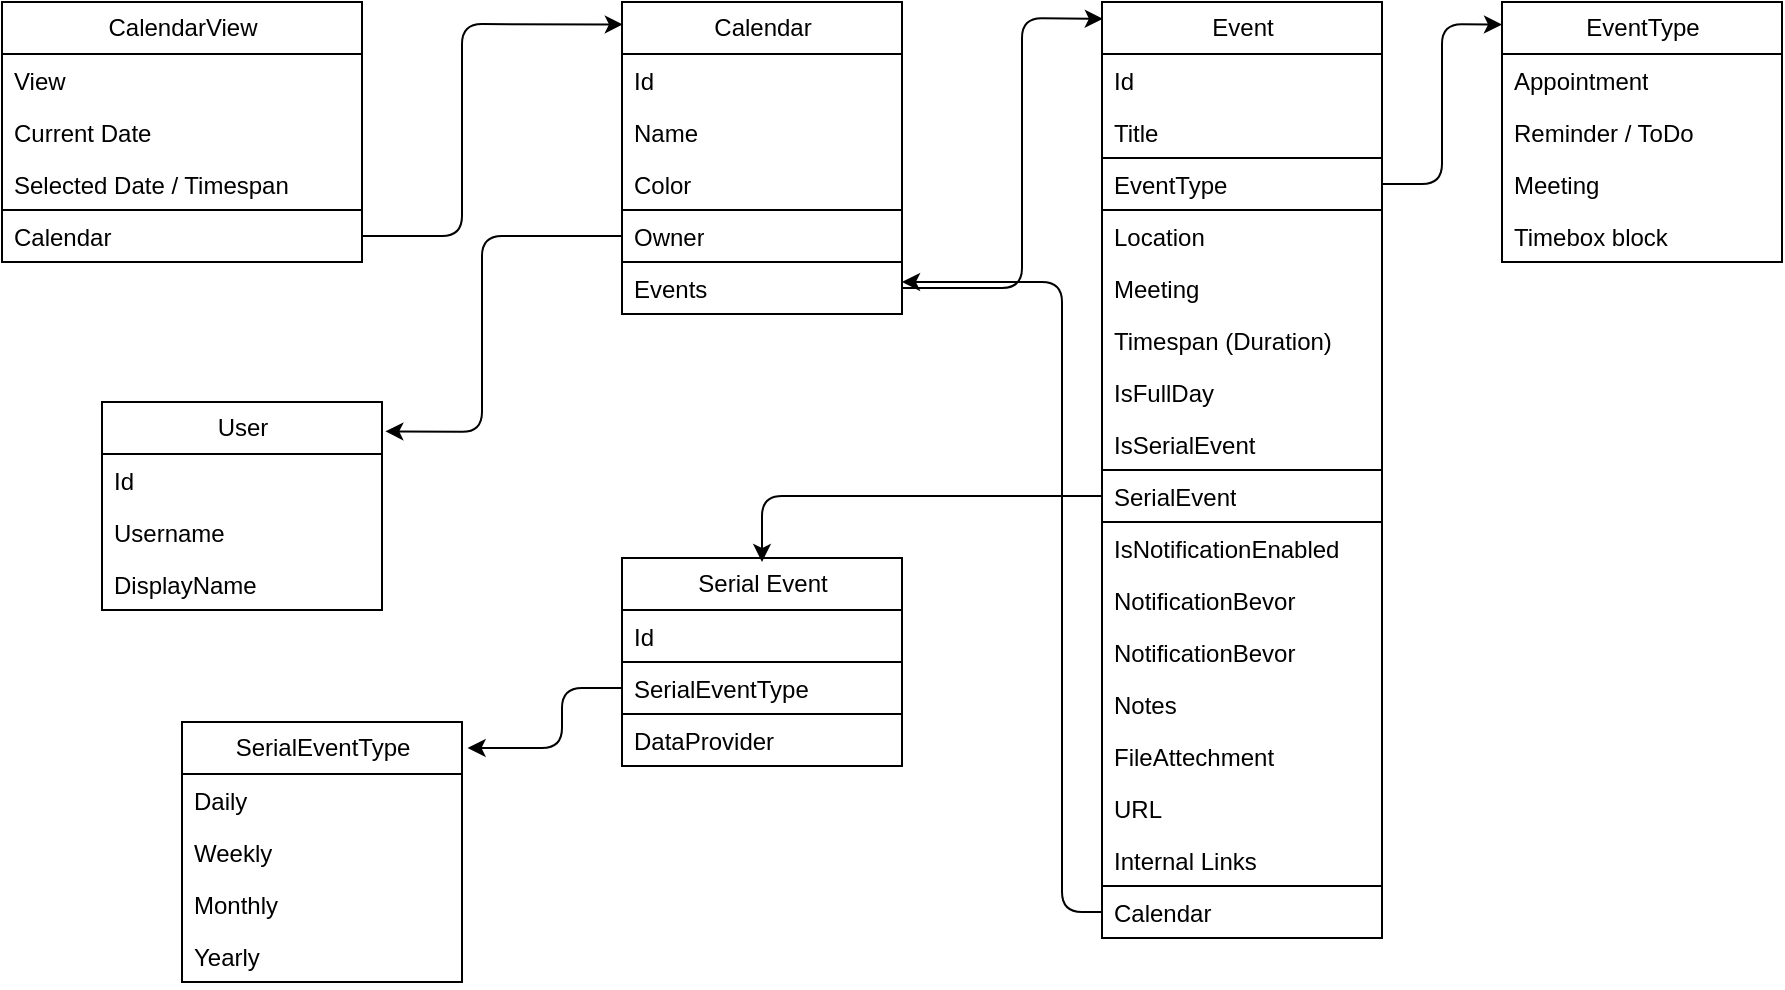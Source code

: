 <mxfile>
    <diagram id="FnSp91QOuQn2dM1qvm7F" name="Page-1">
        <mxGraphModel dx="1059" dy="607" grid="1" gridSize="10" guides="1" tooltips="1" connect="1" arrows="1" fold="1" page="0" pageScale="1" pageWidth="827" pageHeight="1169" math="0" shadow="0">
            <root>
                <mxCell id="0"/>
                <mxCell id="1" parent="0"/>
                <mxCell id="2" value="CalendarView" style="swimlane;fontStyle=0;childLayout=stackLayout;horizontal=1;startSize=26;fillColor=none;horizontalStack=0;resizeParent=1;resizeParentMax=0;resizeLast=0;collapsible=1;marginBottom=0;html=1;" parent="1" vertex="1">
                    <mxGeometry x="250" y="280" width="180" height="130" as="geometry"/>
                </mxCell>
                <mxCell id="3" value="View" style="text;strokeColor=none;fillColor=none;align=left;verticalAlign=top;spacingLeft=4;spacingRight=4;overflow=hidden;rotatable=0;points=[[0,0.5],[1,0.5]];portConstraint=eastwest;whiteSpace=wrap;html=1;" parent="2" vertex="1">
                    <mxGeometry y="26" width="180" height="26" as="geometry"/>
                </mxCell>
                <mxCell id="4" value="Current Date&lt;br&gt;" style="text;strokeColor=none;fillColor=none;align=left;verticalAlign=top;spacingLeft=4;spacingRight=4;overflow=hidden;rotatable=0;points=[[0,0.5],[1,0.5]];portConstraint=eastwest;whiteSpace=wrap;html=1;" parent="2" vertex="1">
                    <mxGeometry y="52" width="180" height="26" as="geometry"/>
                </mxCell>
                <mxCell id="5" value="Selected Date / Timespan" style="text;strokeColor=none;fillColor=none;align=left;verticalAlign=top;spacingLeft=4;spacingRight=4;overflow=hidden;rotatable=0;points=[[0,0.5],[1,0.5]];portConstraint=eastwest;whiteSpace=wrap;html=1;" parent="2" vertex="1">
                    <mxGeometry y="78" width="180" height="26" as="geometry"/>
                </mxCell>
                <mxCell id="6" value="Calendar" style="text;strokeColor=default;fillColor=none;align=left;verticalAlign=top;spacingLeft=4;spacingRight=4;overflow=hidden;rotatable=0;points=[[0,0.5],[1,0.5]];portConstraint=eastwest;whiteSpace=wrap;html=1;" parent="2" vertex="1">
                    <mxGeometry y="104" width="180" height="26" as="geometry"/>
                </mxCell>
                <mxCell id="8" value="Calendar" style="swimlane;fontStyle=0;childLayout=stackLayout;horizontal=1;startSize=26;fillColor=none;horizontalStack=0;resizeParent=1;resizeParentMax=0;resizeLast=0;collapsible=1;marginBottom=0;html=1;" parent="1" vertex="1">
                    <mxGeometry x="560" y="280" width="140" height="156" as="geometry"/>
                </mxCell>
                <mxCell id="9" value="Id" style="text;strokeColor=none;fillColor=none;align=left;verticalAlign=top;spacingLeft=4;spacingRight=4;overflow=hidden;rotatable=0;points=[[0,0.5],[1,0.5]];portConstraint=eastwest;whiteSpace=wrap;html=1;" parent="8" vertex="1">
                    <mxGeometry y="26" width="140" height="26" as="geometry"/>
                </mxCell>
                <mxCell id="10" value="Name" style="text;strokeColor=none;fillColor=none;align=left;verticalAlign=top;spacingLeft=4;spacingRight=4;overflow=hidden;rotatable=0;points=[[0,0.5],[1,0.5]];portConstraint=eastwest;whiteSpace=wrap;html=1;" parent="8" vertex="1">
                    <mxGeometry y="52" width="140" height="26" as="geometry"/>
                </mxCell>
                <mxCell id="11" value="Color" style="text;strokeColor=none;fillColor=none;align=left;verticalAlign=top;spacingLeft=4;spacingRight=4;overflow=hidden;rotatable=0;points=[[0,0.5],[1,0.5]];portConstraint=eastwest;whiteSpace=wrap;html=1;" parent="8" vertex="1">
                    <mxGeometry y="78" width="140" height="26" as="geometry"/>
                </mxCell>
                <mxCell id="13" value="Owner" style="text;strokeColor=default;fillColor=none;align=left;verticalAlign=top;spacingLeft=4;spacingRight=4;overflow=hidden;rotatable=0;points=[[0,0.5],[1,0.5]];portConstraint=eastwest;whiteSpace=wrap;html=1;" parent="8" vertex="1">
                    <mxGeometry y="104" width="140" height="26" as="geometry"/>
                </mxCell>
                <mxCell id="14" value="Events" style="text;strokeColor=default;fillColor=none;align=left;verticalAlign=top;spacingLeft=4;spacingRight=4;overflow=hidden;rotatable=0;points=[[0,0.5],[1,0.5]];portConstraint=eastwest;whiteSpace=wrap;html=1;" parent="8" vertex="1">
                    <mxGeometry y="130" width="140" height="26" as="geometry"/>
                </mxCell>
                <mxCell id="12" style="edgeStyle=none;html=1;entryX=0.003;entryY=0.072;entryDx=0;entryDy=0;entryPerimeter=0;exitX=1;exitY=0.5;exitDx=0;exitDy=0;" parent="1" source="6" target="8" edge="1">
                    <mxGeometry relative="1" as="geometry">
                        <mxPoint x="520" y="397" as="targetPoint"/>
                        <Array as="points">
                            <mxPoint x="480" y="397"/>
                            <mxPoint x="480" y="291"/>
                        </Array>
                    </mxGeometry>
                </mxCell>
                <mxCell id="16" value="Event" style="swimlane;fontStyle=0;childLayout=stackLayout;horizontal=1;startSize=26;fillColor=none;horizontalStack=0;resizeParent=1;resizeParentMax=0;resizeLast=0;collapsible=1;marginBottom=0;html=1;strokeColor=default;" parent="1" vertex="1">
                    <mxGeometry x="800" y="280" width="140" height="468" as="geometry"/>
                </mxCell>
                <mxCell id="17" value="Id" style="text;strokeColor=none;fillColor=none;align=left;verticalAlign=top;spacingLeft=4;spacingRight=4;overflow=hidden;rotatable=0;points=[[0,0.5],[1,0.5]];portConstraint=eastwest;whiteSpace=wrap;html=1;" parent="16" vertex="1">
                    <mxGeometry y="26" width="140" height="26" as="geometry"/>
                </mxCell>
                <mxCell id="18" value="Title" style="text;strokeColor=none;fillColor=none;align=left;verticalAlign=top;spacingLeft=4;spacingRight=4;overflow=hidden;rotatable=0;points=[[0,0.5],[1,0.5]];portConstraint=eastwest;whiteSpace=wrap;html=1;" parent="16" vertex="1">
                    <mxGeometry y="52" width="140" height="26" as="geometry"/>
                </mxCell>
                <mxCell id="19" value="EventType" style="text;strokeColor=default;fillColor=none;align=left;verticalAlign=top;spacingLeft=4;spacingRight=4;overflow=hidden;rotatable=0;points=[[0,0.5],[1,0.5]];portConstraint=eastwest;whiteSpace=wrap;html=1;" parent="16" vertex="1">
                    <mxGeometry y="78" width="140" height="26" as="geometry"/>
                </mxCell>
                <mxCell id="20" value="Location" style="text;strokeColor=none;fillColor=none;align=left;verticalAlign=top;spacingLeft=4;spacingRight=4;overflow=hidden;rotatable=0;points=[[0,0.5],[1,0.5]];portConstraint=eastwest;whiteSpace=wrap;html=1;" parent="16" vertex="1">
                    <mxGeometry y="104" width="140" height="26" as="geometry"/>
                </mxCell>
                <mxCell id="21" value="Meeting" style="text;strokeColor=none;fillColor=none;align=left;verticalAlign=top;spacingLeft=4;spacingRight=4;overflow=hidden;rotatable=0;points=[[0,0.5],[1,0.5]];portConstraint=eastwest;whiteSpace=wrap;html=1;" parent="16" vertex="1">
                    <mxGeometry y="130" width="140" height="26" as="geometry"/>
                </mxCell>
                <mxCell id="22" value="Timespan (Duration)" style="text;strokeColor=none;fillColor=none;align=left;verticalAlign=top;spacingLeft=4;spacingRight=4;overflow=hidden;rotatable=0;points=[[0,0.5],[1,0.5]];portConstraint=eastwest;whiteSpace=wrap;html=1;" parent="16" vertex="1">
                    <mxGeometry y="156" width="140" height="26" as="geometry"/>
                </mxCell>
                <mxCell id="23" value="IsFullDay" style="text;strokeColor=none;fillColor=none;align=left;verticalAlign=top;spacingLeft=4;spacingRight=4;overflow=hidden;rotatable=0;points=[[0,0.5],[1,0.5]];portConstraint=eastwest;whiteSpace=wrap;html=1;" parent="16" vertex="1">
                    <mxGeometry y="182" width="140" height="26" as="geometry"/>
                </mxCell>
                <mxCell id="24" value="IsSerialEvent" style="text;strokeColor=none;fillColor=none;align=left;verticalAlign=top;spacingLeft=4;spacingRight=4;overflow=hidden;rotatable=0;points=[[0,0.5],[1,0.5]];portConstraint=eastwest;whiteSpace=wrap;html=1;" parent="16" vertex="1">
                    <mxGeometry y="208" width="140" height="26" as="geometry"/>
                </mxCell>
                <mxCell id="25" value="SerialEvent" style="text;strokeColor=default;fillColor=none;align=left;verticalAlign=top;spacingLeft=4;spacingRight=4;overflow=hidden;rotatable=0;points=[[0,0.5],[1,0.5]];portConstraint=eastwest;whiteSpace=wrap;html=1;" parent="16" vertex="1">
                    <mxGeometry y="234" width="140" height="26" as="geometry"/>
                </mxCell>
                <mxCell id="26" value="IsNotificationEnabled" style="text;strokeColor=none;fillColor=none;align=left;verticalAlign=top;spacingLeft=4;spacingRight=4;overflow=hidden;rotatable=0;points=[[0,0.5],[1,0.5]];portConstraint=eastwest;whiteSpace=wrap;html=1;" parent="16" vertex="1">
                    <mxGeometry y="260" width="140" height="26" as="geometry"/>
                </mxCell>
                <mxCell id="27" value="NotificationBevor" style="text;strokeColor=none;fillColor=none;align=left;verticalAlign=top;spacingLeft=4;spacingRight=4;overflow=hidden;rotatable=0;points=[[0,0.5],[1,0.5]];portConstraint=eastwest;whiteSpace=wrap;html=1;" parent="16" vertex="1">
                    <mxGeometry y="286" width="140" height="26" as="geometry"/>
                </mxCell>
                <mxCell id="28" value="NotificationBevor" style="text;strokeColor=none;fillColor=none;align=left;verticalAlign=top;spacingLeft=4;spacingRight=4;overflow=hidden;rotatable=0;points=[[0,0.5],[1,0.5]];portConstraint=eastwest;whiteSpace=wrap;html=1;" parent="16" vertex="1">
                    <mxGeometry y="312" width="140" height="26" as="geometry"/>
                </mxCell>
                <mxCell id="29" value="Notes" style="text;strokeColor=none;fillColor=none;align=left;verticalAlign=top;spacingLeft=4;spacingRight=4;overflow=hidden;rotatable=0;points=[[0,0.5],[1,0.5]];portConstraint=eastwest;whiteSpace=wrap;html=1;" parent="16" vertex="1">
                    <mxGeometry y="338" width="140" height="26" as="geometry"/>
                </mxCell>
                <mxCell id="30" value="FileAttechment" style="text;strokeColor=none;fillColor=none;align=left;verticalAlign=top;spacingLeft=4;spacingRight=4;overflow=hidden;rotatable=0;points=[[0,0.5],[1,0.5]];portConstraint=eastwest;whiteSpace=wrap;html=1;" parent="16" vertex="1">
                    <mxGeometry y="364" width="140" height="26" as="geometry"/>
                </mxCell>
                <mxCell id="31" value="URL" style="text;strokeColor=none;fillColor=none;align=left;verticalAlign=top;spacingLeft=4;spacingRight=4;overflow=hidden;rotatable=0;points=[[0,0.5],[1,0.5]];portConstraint=eastwest;whiteSpace=wrap;html=1;" parent="16" vertex="1">
                    <mxGeometry y="390" width="140" height="26" as="geometry"/>
                </mxCell>
                <mxCell id="32" value="Internal Links" style="text;strokeColor=none;fillColor=none;align=left;verticalAlign=top;spacingLeft=4;spacingRight=4;overflow=hidden;rotatable=0;points=[[0,0.5],[1,0.5]];portConstraint=eastwest;whiteSpace=wrap;html=1;" parent="16" vertex="1">
                    <mxGeometry y="416" width="140" height="26" as="geometry"/>
                </mxCell>
                <mxCell id="34" value="Calendar" style="text;strokeColor=default;fillColor=none;align=left;verticalAlign=top;spacingLeft=4;spacingRight=4;overflow=hidden;rotatable=0;points=[[0,0.5],[1,0.5]];portConstraint=eastwest;whiteSpace=wrap;html=1;" parent="16" vertex="1">
                    <mxGeometry y="442" width="140" height="26" as="geometry"/>
                </mxCell>
                <mxCell id="35" style="edgeStyle=none;html=1;exitX=1;exitY=0.5;exitDx=0;exitDy=0;entryX=0.003;entryY=0.018;entryDx=0;entryDy=0;entryPerimeter=0;" parent="1" source="14" target="16" edge="1">
                    <mxGeometry relative="1" as="geometry">
                        <Array as="points">
                            <mxPoint x="760" y="423"/>
                            <mxPoint x="760" y="288"/>
                        </Array>
                    </mxGeometry>
                </mxCell>
                <mxCell id="36" style="edgeStyle=none;html=1;exitX=0;exitY=0.5;exitDx=0;exitDy=0;" parent="1" source="34" edge="1">
                    <mxGeometry relative="1" as="geometry">
                        <Array as="points">
                            <mxPoint x="780" y="735"/>
                            <mxPoint x="780" y="420"/>
                        </Array>
                        <mxPoint x="700" y="420" as="targetPoint"/>
                    </mxGeometry>
                </mxCell>
                <mxCell id="37" value="Serial Event" style="swimlane;fontStyle=0;childLayout=stackLayout;horizontal=1;startSize=26;fillColor=none;horizontalStack=0;resizeParent=1;resizeParentMax=0;resizeLast=0;collapsible=1;marginBottom=0;html=1;strokeColor=default;" parent="1" vertex="1">
                    <mxGeometry x="560" y="558" width="140" height="104" as="geometry"/>
                </mxCell>
                <mxCell id="45" value="Id" style="text;strokeColor=none;fillColor=none;align=left;verticalAlign=top;spacingLeft=4;spacingRight=4;overflow=hidden;rotatable=0;points=[[0,0.5],[1,0.5]];portConstraint=eastwest;whiteSpace=wrap;html=1;" parent="37" vertex="1">
                    <mxGeometry y="26" width="140" height="26" as="geometry"/>
                </mxCell>
                <mxCell id="43" value="SerialEventType" style="text;strokeColor=default;fillColor=none;align=left;verticalAlign=top;spacingLeft=4;spacingRight=4;overflow=hidden;rotatable=0;points=[[0,0.5],[1,0.5]];portConstraint=eastwest;whiteSpace=wrap;html=1;" parent="37" vertex="1">
                    <mxGeometry y="52" width="140" height="26" as="geometry"/>
                </mxCell>
                <mxCell id="46" value="DataProvider" style="text;strokeColor=default;fillColor=none;align=left;verticalAlign=top;spacingLeft=4;spacingRight=4;overflow=hidden;rotatable=0;points=[[0,0.5],[1,0.5]];portConstraint=eastwest;whiteSpace=wrap;html=1;" vertex="1" parent="37">
                    <mxGeometry y="78" width="140" height="26" as="geometry"/>
                </mxCell>
                <mxCell id="41" style="edgeStyle=none;html=1;exitX=0;exitY=0.5;exitDx=0;exitDy=0;" parent="1" source="25" edge="1">
                    <mxGeometry relative="1" as="geometry">
                        <mxPoint x="630" y="560" as="targetPoint"/>
                        <Array as="points">
                            <mxPoint x="630" y="527"/>
                        </Array>
                    </mxGeometry>
                </mxCell>
                <mxCell id="47" value="User" style="swimlane;fontStyle=0;childLayout=stackLayout;horizontal=1;startSize=26;fillColor=none;horizontalStack=0;resizeParent=1;resizeParentMax=0;resizeLast=0;collapsible=1;marginBottom=0;html=1;strokeColor=default;" vertex="1" parent="1">
                    <mxGeometry x="300" y="480" width="140" height="104" as="geometry"/>
                </mxCell>
                <mxCell id="48" value="Id" style="text;strokeColor=none;fillColor=none;align=left;verticalAlign=top;spacingLeft=4;spacingRight=4;overflow=hidden;rotatable=0;points=[[0,0.5],[1,0.5]];portConstraint=eastwest;whiteSpace=wrap;html=1;" vertex="1" parent="47">
                    <mxGeometry y="26" width="140" height="26" as="geometry"/>
                </mxCell>
                <mxCell id="49" value="Username" style="text;strokeColor=none;fillColor=none;align=left;verticalAlign=top;spacingLeft=4;spacingRight=4;overflow=hidden;rotatable=0;points=[[0,0.5],[1,0.5]];portConstraint=eastwest;whiteSpace=wrap;html=1;" vertex="1" parent="47">
                    <mxGeometry y="52" width="140" height="26" as="geometry"/>
                </mxCell>
                <mxCell id="53" value="DisplayName" style="text;strokeColor=none;fillColor=none;align=left;verticalAlign=top;spacingLeft=4;spacingRight=4;overflow=hidden;rotatable=0;points=[[0,0.5],[1,0.5]];portConstraint=eastwest;whiteSpace=wrap;html=1;" vertex="1" parent="47">
                    <mxGeometry y="78" width="140" height="26" as="geometry"/>
                </mxCell>
                <mxCell id="51" style="edgeStyle=none;html=1;exitX=0;exitY=0.5;exitDx=0;exitDy=0;entryX=1.012;entryY=0.141;entryDx=0;entryDy=0;entryPerimeter=0;" edge="1" parent="1" source="13" target="47">
                    <mxGeometry relative="1" as="geometry">
                        <Array as="points">
                            <mxPoint x="490" y="397"/>
                            <mxPoint x="490" y="495"/>
                        </Array>
                    </mxGeometry>
                </mxCell>
                <mxCell id="55" value="EventType" style="swimlane;fontStyle=0;childLayout=stackLayout;horizontal=1;startSize=26;fillColor=none;horizontalStack=0;resizeParent=1;resizeParentMax=0;resizeLast=0;collapsible=1;marginBottom=0;html=1;strokeColor=default;" vertex="1" parent="1">
                    <mxGeometry x="1000" y="280" width="140" height="130" as="geometry"/>
                </mxCell>
                <mxCell id="56" value="Appointment" style="text;strokeColor=none;fillColor=none;align=left;verticalAlign=top;spacingLeft=4;spacingRight=4;overflow=hidden;rotatable=0;points=[[0,0.5],[1,0.5]];portConstraint=eastwest;whiteSpace=wrap;html=1;" vertex="1" parent="55">
                    <mxGeometry y="26" width="140" height="26" as="geometry"/>
                </mxCell>
                <mxCell id="57" value="Reminder / ToDo" style="text;strokeColor=none;fillColor=none;align=left;verticalAlign=top;spacingLeft=4;spacingRight=4;overflow=hidden;rotatable=0;points=[[0,0.5],[1,0.5]];portConstraint=eastwest;whiteSpace=wrap;html=1;" vertex="1" parent="55">
                    <mxGeometry y="52" width="140" height="26" as="geometry"/>
                </mxCell>
                <mxCell id="58" value="Meeting" style="text;strokeColor=none;fillColor=none;align=left;verticalAlign=top;spacingLeft=4;spacingRight=4;overflow=hidden;rotatable=0;points=[[0,0.5],[1,0.5]];portConstraint=eastwest;whiteSpace=wrap;html=1;" vertex="1" parent="55">
                    <mxGeometry y="78" width="140" height="26" as="geometry"/>
                </mxCell>
                <mxCell id="59" value="Timebox block" style="text;strokeColor=none;fillColor=none;align=left;verticalAlign=top;spacingLeft=4;spacingRight=4;overflow=hidden;rotatable=0;points=[[0,0.5],[1,0.5]];portConstraint=eastwest;whiteSpace=wrap;html=1;" vertex="1" parent="55">
                    <mxGeometry y="104" width="140" height="26" as="geometry"/>
                </mxCell>
                <mxCell id="60" style="edgeStyle=none;html=1;entryX=0;entryY=0.087;entryDx=0;entryDy=0;entryPerimeter=0;exitX=1;exitY=0.5;exitDx=0;exitDy=0;" edge="1" parent="1" source="19" target="55">
                    <mxGeometry relative="1" as="geometry">
                        <Array as="points">
                            <mxPoint x="970" y="371"/>
                            <mxPoint x="970" y="291"/>
                        </Array>
                    </mxGeometry>
                </mxCell>
                <mxCell id="61" value="SerialEventType" style="swimlane;fontStyle=0;childLayout=stackLayout;horizontal=1;startSize=26;fillColor=none;horizontalStack=0;resizeParent=1;resizeParentMax=0;resizeLast=0;collapsible=1;marginBottom=0;html=1;strokeColor=default;" vertex="1" parent="1">
                    <mxGeometry x="340" y="640" width="140" height="130" as="geometry"/>
                </mxCell>
                <mxCell id="62" value="Daily" style="text;strokeColor=none;fillColor=none;align=left;verticalAlign=top;spacingLeft=4;spacingRight=4;overflow=hidden;rotatable=0;points=[[0,0.5],[1,0.5]];portConstraint=eastwest;whiteSpace=wrap;html=1;" vertex="1" parent="61">
                    <mxGeometry y="26" width="140" height="26" as="geometry"/>
                </mxCell>
                <mxCell id="63" value="Weekly" style="text;strokeColor=none;fillColor=none;align=left;verticalAlign=top;spacingLeft=4;spacingRight=4;overflow=hidden;rotatable=0;points=[[0,0.5],[1,0.5]];portConstraint=eastwest;whiteSpace=wrap;html=1;" vertex="1" parent="61">
                    <mxGeometry y="52" width="140" height="26" as="geometry"/>
                </mxCell>
                <mxCell id="64" value="Monthly" style="text;strokeColor=none;fillColor=none;align=left;verticalAlign=top;spacingLeft=4;spacingRight=4;overflow=hidden;rotatable=0;points=[[0,0.5],[1,0.5]];portConstraint=eastwest;whiteSpace=wrap;html=1;" vertex="1" parent="61">
                    <mxGeometry y="78" width="140" height="26" as="geometry"/>
                </mxCell>
                <mxCell id="65" value="Yearly" style="text;strokeColor=none;fillColor=none;align=left;verticalAlign=top;spacingLeft=4;spacingRight=4;overflow=hidden;rotatable=0;points=[[0,0.5],[1,0.5]];portConstraint=eastwest;whiteSpace=wrap;html=1;" vertex="1" parent="61">
                    <mxGeometry y="104" width="140" height="26" as="geometry"/>
                </mxCell>
                <mxCell id="66" style="edgeStyle=none;html=1;exitX=0;exitY=0.5;exitDx=0;exitDy=0;entryX=1.02;entryY=0.1;entryDx=0;entryDy=0;entryPerimeter=0;" edge="1" parent="1" source="43" target="61">
                    <mxGeometry relative="1" as="geometry">
                        <Array as="points">
                            <mxPoint x="530" y="623"/>
                            <mxPoint x="530" y="653"/>
                        </Array>
                    </mxGeometry>
                </mxCell>
            </root>
        </mxGraphModel>
    </diagram>
</mxfile>